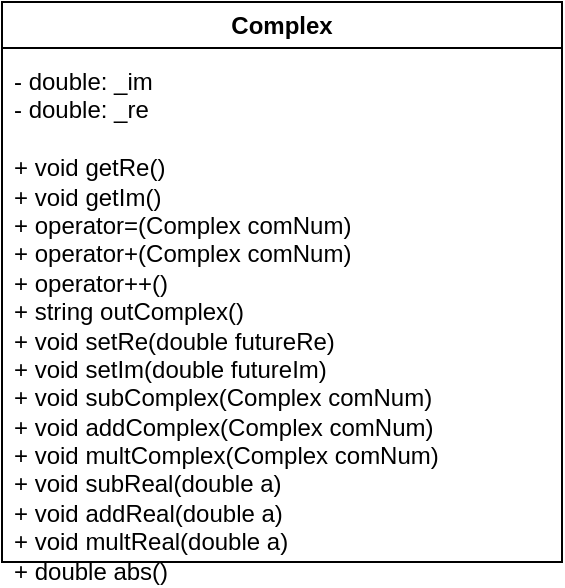 <mxfile version="12.1.1" type="device" pages="1"><diagram name="Page-1" id="e7e014a7-5840-1c2e-5031-d8a46d1fe8dd"><mxGraphModel dx="854" dy="468" grid="1" gridSize="10" guides="1" tooltips="1" connect="1" arrows="1" fold="1" page="1" pageScale="1" pageWidth="1169" pageHeight="826" background="#ffffff" math="0" shadow="0"><root><mxCell id="0"/><mxCell id="1" parent="0"/><mxCell id="2" value="Complex" style="swimlane;whiteSpace=wrap" parent="1" vertex="1"><mxGeometry x="160" y="60" width="280" height="280" as="geometry"><mxRectangle x="160" y="60" width="80" height="23" as="alternateBounds"/></mxGeometry></mxCell><mxCell id="A_zb_6rYug9zkSUYxbL8-41" value="- double: _im&lt;br&gt;- double: _re&lt;br&gt;&lt;br&gt;+ void getRe()&lt;br&gt;+ void getIm()&lt;br&gt;+ operator=(Complex comNum)&lt;br&gt;+ operator+(Complex comNum)&lt;br&gt;+ operator++()&lt;br&gt;+ string outComplex()&lt;br&gt;+ void setRe(double futureRe)&lt;br&gt;+ void setIm(double futureIm)&lt;br&gt;+ void subComplex(Complex comNum)&lt;br&gt;+ void addComplex(Complex comNum)&lt;br&gt;+ void multComplex(Complex comNum)&lt;br&gt;+ void subReal(double a)&lt;br&gt;+ void addReal(double a)&lt;br&gt;+ void multReal(double a)&lt;br&gt;+ double abs()" style="text;html=1;resizable=0;points=[];autosize=1;align=left;verticalAlign=top;spacingTop=-4;" parent="1" vertex="1"><mxGeometry x="164" y="90" width="230" height="250" as="geometry"/></mxCell></root></mxGraphModel></diagram></mxfile>